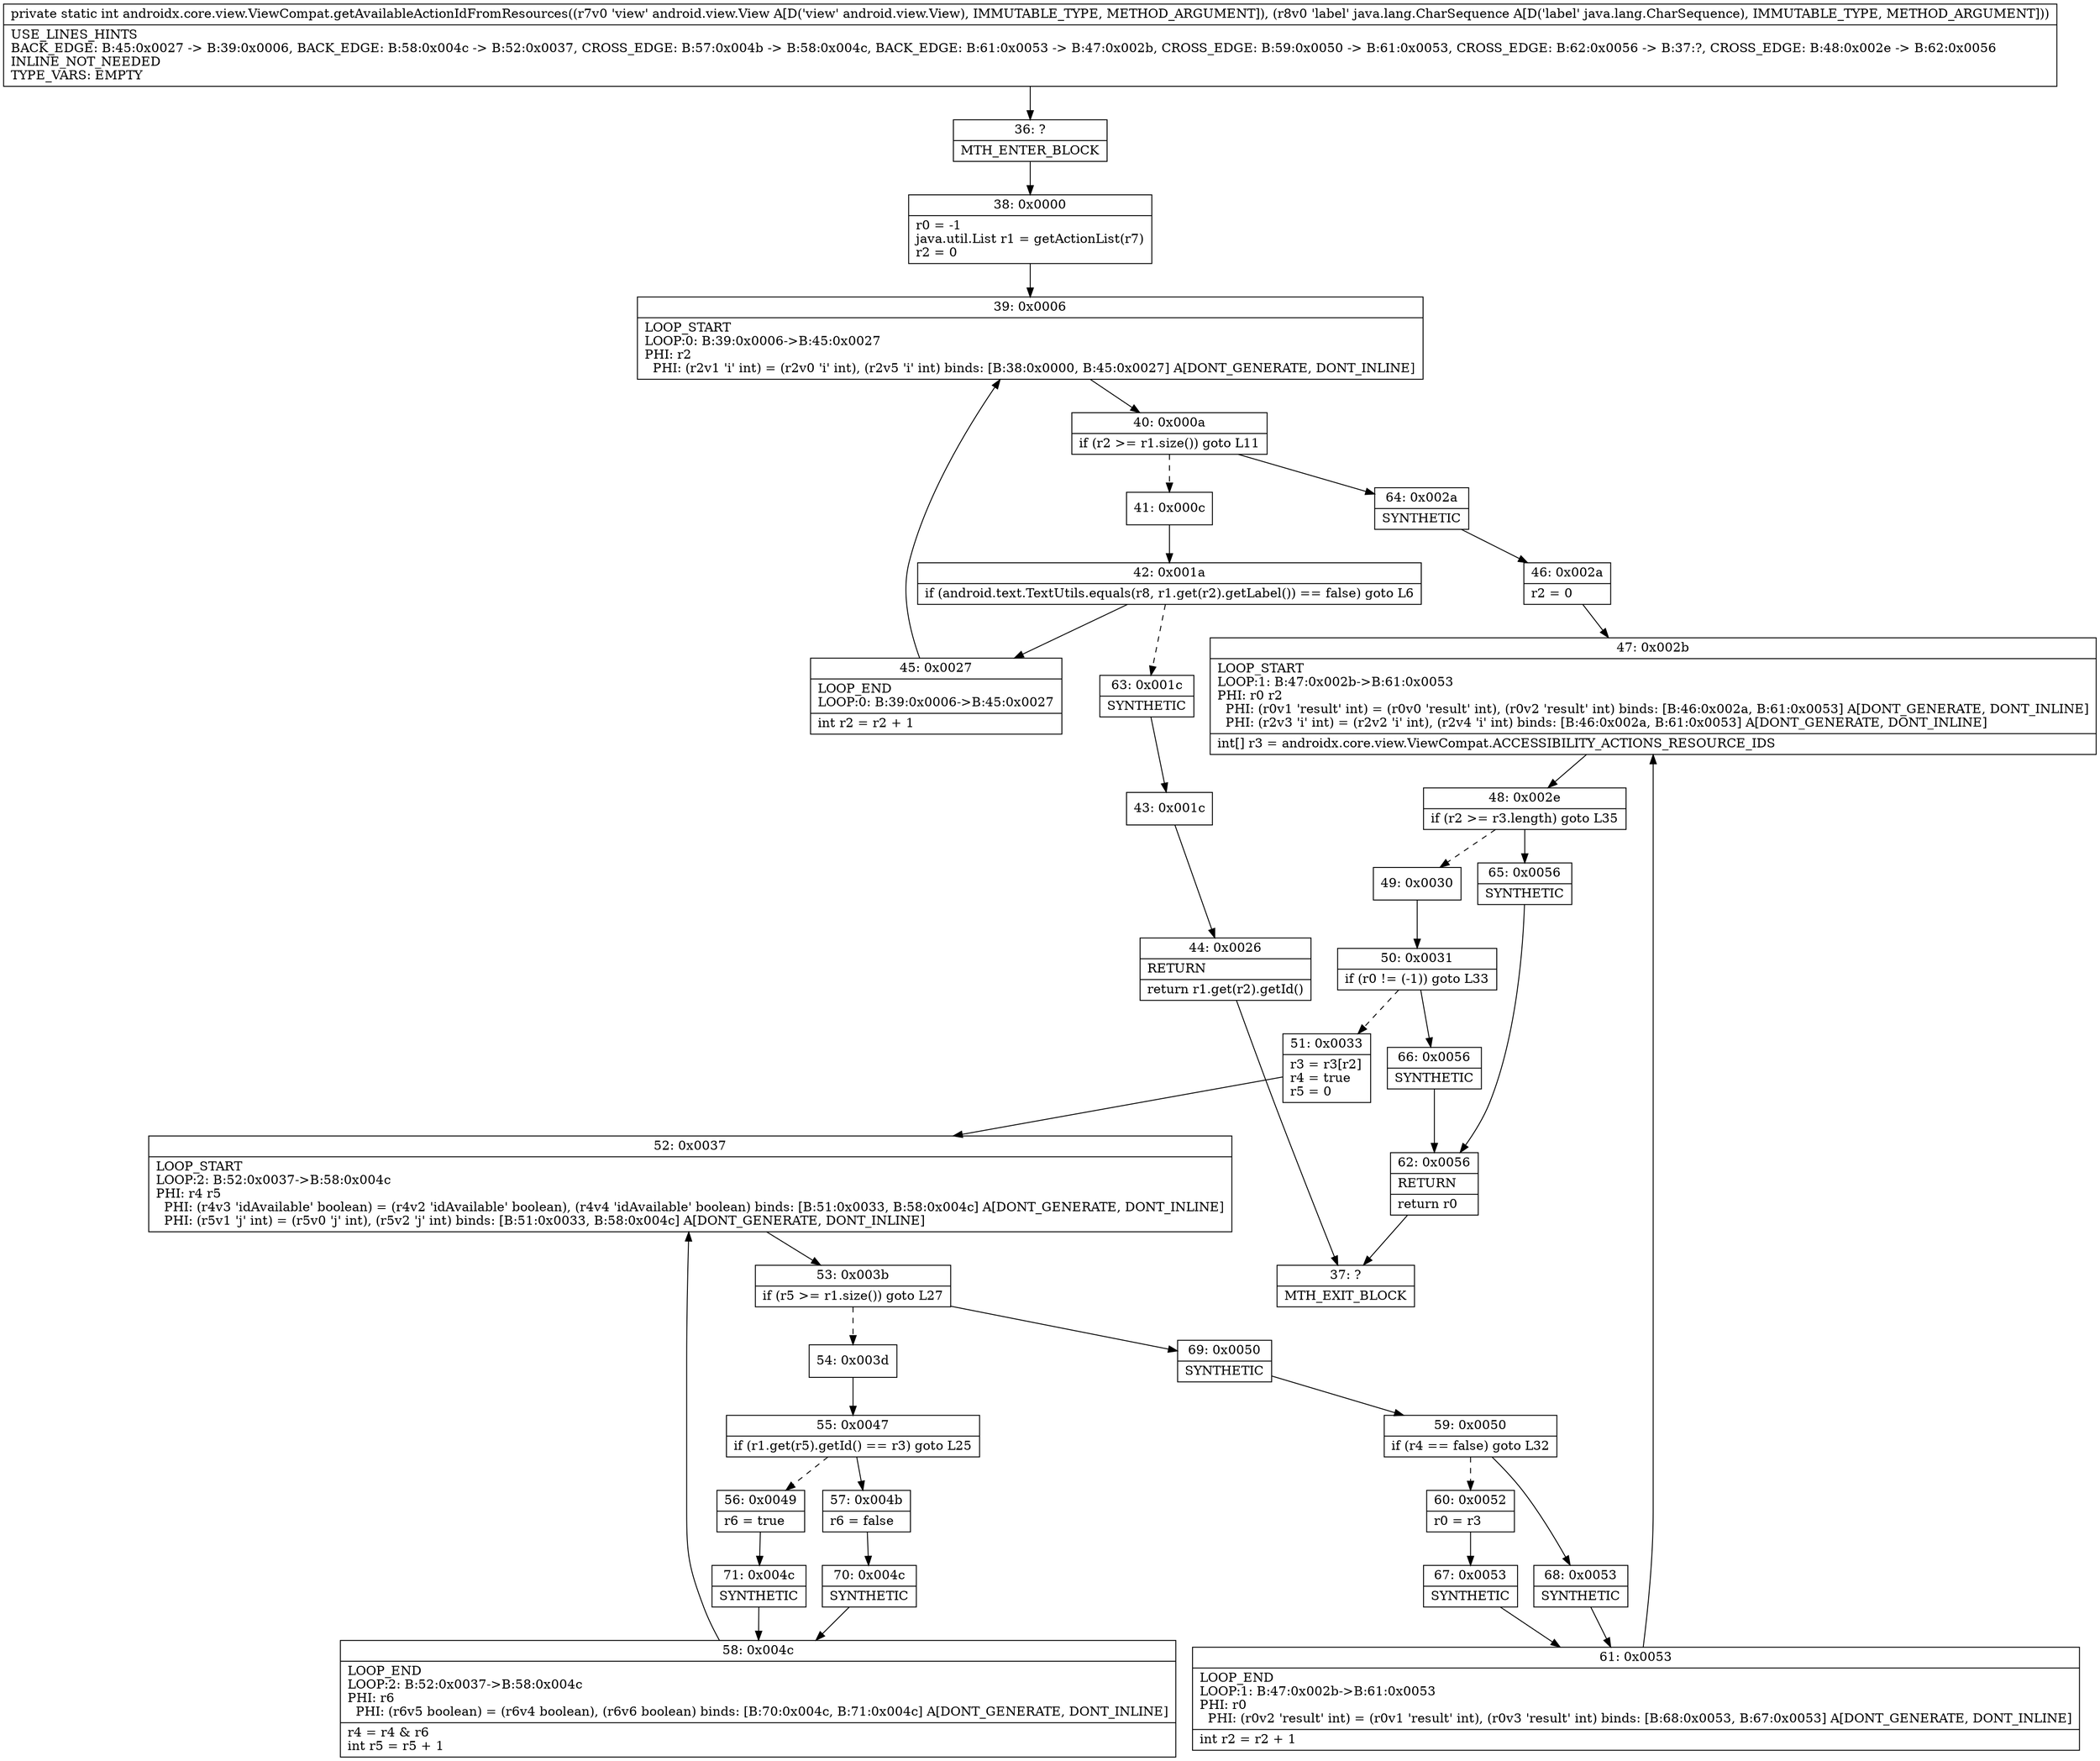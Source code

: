 digraph "CFG forandroidx.core.view.ViewCompat.getAvailableActionIdFromResources(Landroid\/view\/View;Ljava\/lang\/CharSequence;)I" {
Node_36 [shape=record,label="{36\:\ ?|MTH_ENTER_BLOCK\l}"];
Node_38 [shape=record,label="{38\:\ 0x0000|r0 = \-1\ljava.util.List r1 = getActionList(r7)\lr2 = 0\l}"];
Node_39 [shape=record,label="{39\:\ 0x0006|LOOP_START\lLOOP:0: B:39:0x0006\-\>B:45:0x0027\lPHI: r2 \l  PHI: (r2v1 'i' int) = (r2v0 'i' int), (r2v5 'i' int) binds: [B:38:0x0000, B:45:0x0027] A[DONT_GENERATE, DONT_INLINE]\l}"];
Node_40 [shape=record,label="{40\:\ 0x000a|if (r2 \>= r1.size()) goto L11\l}"];
Node_41 [shape=record,label="{41\:\ 0x000c}"];
Node_42 [shape=record,label="{42\:\ 0x001a|if (android.text.TextUtils.equals(r8, r1.get(r2).getLabel()) == false) goto L6\l}"];
Node_45 [shape=record,label="{45\:\ 0x0027|LOOP_END\lLOOP:0: B:39:0x0006\-\>B:45:0x0027\l|int r2 = r2 + 1\l}"];
Node_63 [shape=record,label="{63\:\ 0x001c|SYNTHETIC\l}"];
Node_43 [shape=record,label="{43\:\ 0x001c}"];
Node_44 [shape=record,label="{44\:\ 0x0026|RETURN\l|return r1.get(r2).getId()\l}"];
Node_37 [shape=record,label="{37\:\ ?|MTH_EXIT_BLOCK\l}"];
Node_64 [shape=record,label="{64\:\ 0x002a|SYNTHETIC\l}"];
Node_46 [shape=record,label="{46\:\ 0x002a|r2 = 0\l}"];
Node_47 [shape=record,label="{47\:\ 0x002b|LOOP_START\lLOOP:1: B:47:0x002b\-\>B:61:0x0053\lPHI: r0 r2 \l  PHI: (r0v1 'result' int) = (r0v0 'result' int), (r0v2 'result' int) binds: [B:46:0x002a, B:61:0x0053] A[DONT_GENERATE, DONT_INLINE]\l  PHI: (r2v3 'i' int) = (r2v2 'i' int), (r2v4 'i' int) binds: [B:46:0x002a, B:61:0x0053] A[DONT_GENERATE, DONT_INLINE]\l|int[] r3 = androidx.core.view.ViewCompat.ACCESSIBILITY_ACTIONS_RESOURCE_IDS\l}"];
Node_48 [shape=record,label="{48\:\ 0x002e|if (r2 \>= r3.length) goto L35\l}"];
Node_49 [shape=record,label="{49\:\ 0x0030}"];
Node_50 [shape=record,label="{50\:\ 0x0031|if (r0 != (\-1)) goto L33\l}"];
Node_51 [shape=record,label="{51\:\ 0x0033|r3 = r3[r2]\lr4 = true\lr5 = 0\l}"];
Node_52 [shape=record,label="{52\:\ 0x0037|LOOP_START\lLOOP:2: B:52:0x0037\-\>B:58:0x004c\lPHI: r4 r5 \l  PHI: (r4v3 'idAvailable' boolean) = (r4v2 'idAvailable' boolean), (r4v4 'idAvailable' boolean) binds: [B:51:0x0033, B:58:0x004c] A[DONT_GENERATE, DONT_INLINE]\l  PHI: (r5v1 'j' int) = (r5v0 'j' int), (r5v2 'j' int) binds: [B:51:0x0033, B:58:0x004c] A[DONT_GENERATE, DONT_INLINE]\l}"];
Node_53 [shape=record,label="{53\:\ 0x003b|if (r5 \>= r1.size()) goto L27\l}"];
Node_54 [shape=record,label="{54\:\ 0x003d}"];
Node_55 [shape=record,label="{55\:\ 0x0047|if (r1.get(r5).getId() == r3) goto L25\l}"];
Node_56 [shape=record,label="{56\:\ 0x0049|r6 = true\l}"];
Node_71 [shape=record,label="{71\:\ 0x004c|SYNTHETIC\l}"];
Node_58 [shape=record,label="{58\:\ 0x004c|LOOP_END\lLOOP:2: B:52:0x0037\-\>B:58:0x004c\lPHI: r6 \l  PHI: (r6v5 boolean) = (r6v4 boolean), (r6v6 boolean) binds: [B:70:0x004c, B:71:0x004c] A[DONT_GENERATE, DONT_INLINE]\l|r4 = r4 & r6\lint r5 = r5 + 1\l}"];
Node_57 [shape=record,label="{57\:\ 0x004b|r6 = false\l}"];
Node_70 [shape=record,label="{70\:\ 0x004c|SYNTHETIC\l}"];
Node_69 [shape=record,label="{69\:\ 0x0050|SYNTHETIC\l}"];
Node_59 [shape=record,label="{59\:\ 0x0050|if (r4 == false) goto L32\l}"];
Node_60 [shape=record,label="{60\:\ 0x0052|r0 = r3\l}"];
Node_67 [shape=record,label="{67\:\ 0x0053|SYNTHETIC\l}"];
Node_61 [shape=record,label="{61\:\ 0x0053|LOOP_END\lLOOP:1: B:47:0x002b\-\>B:61:0x0053\lPHI: r0 \l  PHI: (r0v2 'result' int) = (r0v1 'result' int), (r0v3 'result' int) binds: [B:68:0x0053, B:67:0x0053] A[DONT_GENERATE, DONT_INLINE]\l|int r2 = r2 + 1\l}"];
Node_68 [shape=record,label="{68\:\ 0x0053|SYNTHETIC\l}"];
Node_66 [shape=record,label="{66\:\ 0x0056|SYNTHETIC\l}"];
Node_62 [shape=record,label="{62\:\ 0x0056|RETURN\l|return r0\l}"];
Node_65 [shape=record,label="{65\:\ 0x0056|SYNTHETIC\l}"];
MethodNode[shape=record,label="{private static int androidx.core.view.ViewCompat.getAvailableActionIdFromResources((r7v0 'view' android.view.View A[D('view' android.view.View), IMMUTABLE_TYPE, METHOD_ARGUMENT]), (r8v0 'label' java.lang.CharSequence A[D('label' java.lang.CharSequence), IMMUTABLE_TYPE, METHOD_ARGUMENT]))  | USE_LINES_HINTS\lBACK_EDGE: B:45:0x0027 \-\> B:39:0x0006, BACK_EDGE: B:58:0x004c \-\> B:52:0x0037, CROSS_EDGE: B:57:0x004b \-\> B:58:0x004c, BACK_EDGE: B:61:0x0053 \-\> B:47:0x002b, CROSS_EDGE: B:59:0x0050 \-\> B:61:0x0053, CROSS_EDGE: B:62:0x0056 \-\> B:37:?, CROSS_EDGE: B:48:0x002e \-\> B:62:0x0056\lINLINE_NOT_NEEDED\lTYPE_VARS: EMPTY\l}"];
MethodNode -> Node_36;Node_36 -> Node_38;
Node_38 -> Node_39;
Node_39 -> Node_40;
Node_40 -> Node_41[style=dashed];
Node_40 -> Node_64;
Node_41 -> Node_42;
Node_42 -> Node_45;
Node_42 -> Node_63[style=dashed];
Node_45 -> Node_39;
Node_63 -> Node_43;
Node_43 -> Node_44;
Node_44 -> Node_37;
Node_64 -> Node_46;
Node_46 -> Node_47;
Node_47 -> Node_48;
Node_48 -> Node_49[style=dashed];
Node_48 -> Node_65;
Node_49 -> Node_50;
Node_50 -> Node_51[style=dashed];
Node_50 -> Node_66;
Node_51 -> Node_52;
Node_52 -> Node_53;
Node_53 -> Node_54[style=dashed];
Node_53 -> Node_69;
Node_54 -> Node_55;
Node_55 -> Node_56[style=dashed];
Node_55 -> Node_57;
Node_56 -> Node_71;
Node_71 -> Node_58;
Node_58 -> Node_52;
Node_57 -> Node_70;
Node_70 -> Node_58;
Node_69 -> Node_59;
Node_59 -> Node_60[style=dashed];
Node_59 -> Node_68;
Node_60 -> Node_67;
Node_67 -> Node_61;
Node_61 -> Node_47;
Node_68 -> Node_61;
Node_66 -> Node_62;
Node_62 -> Node_37;
Node_65 -> Node_62;
}

